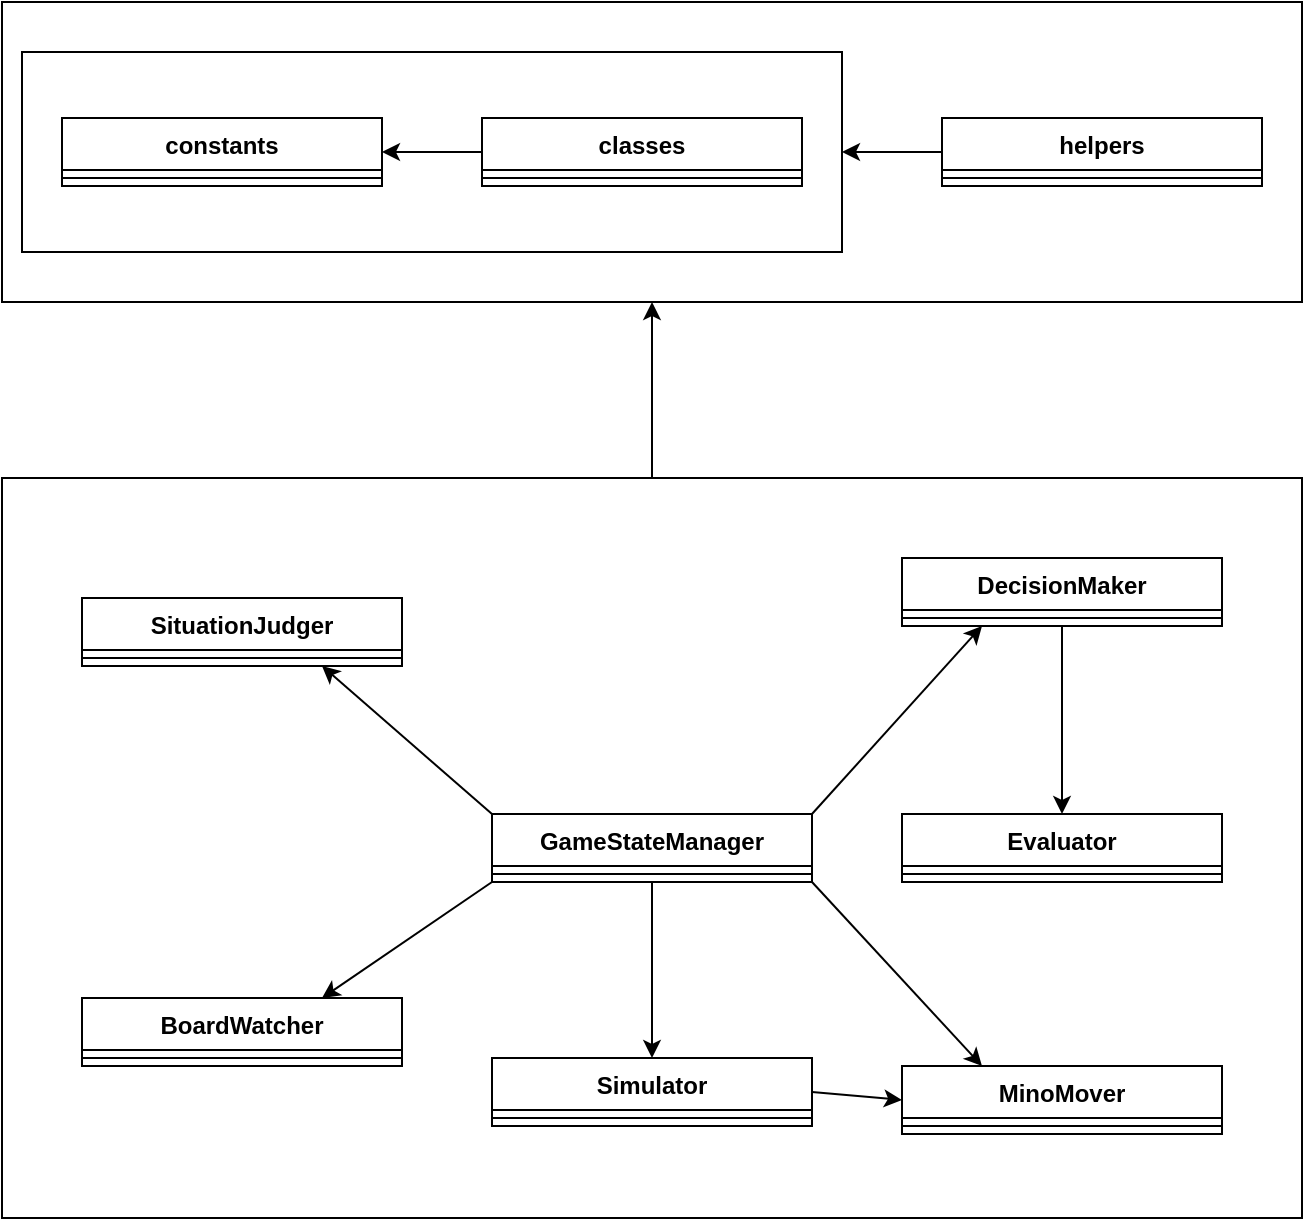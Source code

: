 <mxfile>
    <diagram id="yEpG8pRHY3YEy-1Q46Di" name="Page-1">
        <mxGraphModel dx="390" dy="792" grid="1" gridSize="10" guides="1" tooltips="1" connect="1" arrows="1" fold="1" page="1" pageScale="1" pageWidth="827" pageHeight="1169" math="0" shadow="0">
            <root>
                <mxCell id="0"/>
                <mxCell id="1" parent="0"/>
                <mxCell id="vJlJA39UJEjqToiO2ea8-16" value="" style="rounded=0;whiteSpace=wrap;html=1;" parent="1" vertex="1">
                    <mxGeometry x="30" y="242" width="650" height="150" as="geometry"/>
                </mxCell>
                <mxCell id="vJlJA39UJEjqToiO2ea8-11" value="" style="rounded=0;whiteSpace=wrap;html=1;" parent="1" vertex="1">
                    <mxGeometry x="40" y="267" width="410" height="100" as="geometry"/>
                </mxCell>
                <mxCell id="vJlJA39UJEjqToiO2ea8-7" style="edgeStyle=orthogonalEdgeStyle;rounded=0;orthogonalLoop=1;jettySize=auto;html=1;" parent="1" source="vJlJA39UJEjqToiO2ea8-1" target="vJlJA39UJEjqToiO2ea8-5" edge="1">
                    <mxGeometry relative="1" as="geometry"/>
                </mxCell>
                <mxCell id="vJlJA39UJEjqToiO2ea8-1" value="classes" style="swimlane;fontStyle=1;align=center;verticalAlign=top;childLayout=stackLayout;horizontal=1;startSize=26;horizontalStack=0;resizeParent=1;resizeParentMax=0;resizeLast=0;collapsible=1;marginBottom=0;" parent="1" vertex="1">
                    <mxGeometry x="270" y="300" width="160" height="34" as="geometry"/>
                </mxCell>
                <mxCell id="vJlJA39UJEjqToiO2ea8-3" value="" style="line;strokeWidth=1;fillColor=none;align=left;verticalAlign=middle;spacingTop=-1;spacingLeft=3;spacingRight=3;rotatable=0;labelPosition=right;points=[];portConstraint=eastwest;" parent="vJlJA39UJEjqToiO2ea8-1" vertex="1">
                    <mxGeometry y="26" width="160" height="8" as="geometry"/>
                </mxCell>
                <mxCell id="vJlJA39UJEjqToiO2ea8-5" value="constants" style="swimlane;fontStyle=1;align=center;verticalAlign=top;childLayout=stackLayout;horizontal=1;startSize=26;horizontalStack=0;resizeParent=1;resizeParentMax=0;resizeLast=0;collapsible=1;marginBottom=0;" parent="1" vertex="1">
                    <mxGeometry x="60" y="300" width="160" height="34" as="geometry"/>
                </mxCell>
                <mxCell id="vJlJA39UJEjqToiO2ea8-6" value="" style="line;strokeWidth=1;fillColor=none;align=left;verticalAlign=middle;spacingTop=-1;spacingLeft=3;spacingRight=3;rotatable=0;labelPosition=right;points=[];portConstraint=eastwest;" parent="vJlJA39UJEjqToiO2ea8-5" vertex="1">
                    <mxGeometry y="26" width="160" height="8" as="geometry"/>
                </mxCell>
                <mxCell id="vJlJA39UJEjqToiO2ea8-15" style="edgeStyle=orthogonalEdgeStyle;rounded=0;orthogonalLoop=1;jettySize=auto;html=1;entryX=1;entryY=0.5;entryDx=0;entryDy=0;" parent="1" source="vJlJA39UJEjqToiO2ea8-13" target="vJlJA39UJEjqToiO2ea8-11" edge="1">
                    <mxGeometry relative="1" as="geometry"/>
                </mxCell>
                <mxCell id="vJlJA39UJEjqToiO2ea8-13" value="helpers" style="swimlane;fontStyle=1;align=center;verticalAlign=top;childLayout=stackLayout;horizontal=1;startSize=26;horizontalStack=0;resizeParent=1;resizeParentMax=0;resizeLast=0;collapsible=1;marginBottom=0;" parent="1" vertex="1">
                    <mxGeometry x="500" y="300" width="160" height="34" as="geometry"/>
                </mxCell>
                <mxCell id="vJlJA39UJEjqToiO2ea8-14" value="" style="line;strokeWidth=1;fillColor=none;align=left;verticalAlign=middle;spacingTop=-1;spacingLeft=3;spacingRight=3;rotatable=0;labelPosition=right;points=[];portConstraint=eastwest;" parent="vJlJA39UJEjqToiO2ea8-13" vertex="1">
                    <mxGeometry y="26" width="160" height="8" as="geometry"/>
                </mxCell>
                <mxCell id="vJlJA39UJEjqToiO2ea8-21" style="edgeStyle=orthogonalEdgeStyle;rounded=0;orthogonalLoop=1;jettySize=auto;html=1;entryX=0.5;entryY=1;entryDx=0;entryDy=0;" parent="1" source="vJlJA39UJEjqToiO2ea8-19" target="vJlJA39UJEjqToiO2ea8-16" edge="1">
                    <mxGeometry relative="1" as="geometry"/>
                </mxCell>
                <mxCell id="vJlJA39UJEjqToiO2ea8-19" value="" style="rounded=0;whiteSpace=wrap;html=1;" parent="1" vertex="1">
                    <mxGeometry x="30" y="480" width="650" height="370" as="geometry"/>
                </mxCell>
                <mxCell id="vJlJA39UJEjqToiO2ea8-34" style="edgeStyle=none;rounded=0;orthogonalLoop=1;jettySize=auto;html=1;exitX=0;exitY=1;exitDx=0;exitDy=0;entryX=0.75;entryY=0;entryDx=0;entryDy=0;" parent="1" source="vJlJA39UJEjqToiO2ea8-22" target="vJlJA39UJEjqToiO2ea8-27" edge="1">
                    <mxGeometry relative="1" as="geometry"/>
                </mxCell>
                <mxCell id="vJlJA39UJEjqToiO2ea8-35" style="edgeStyle=none;rounded=0;orthogonalLoop=1;jettySize=auto;html=1;exitX=0;exitY=0;exitDx=0;exitDy=0;entryX=0.75;entryY=1;entryDx=0;entryDy=0;" parent="1" source="vJlJA39UJEjqToiO2ea8-22" target="vJlJA39UJEjqToiO2ea8-24" edge="1">
                    <mxGeometry relative="1" as="geometry"/>
                </mxCell>
                <mxCell id="vJlJA39UJEjqToiO2ea8-36" style="edgeStyle=none;rounded=0;orthogonalLoop=1;jettySize=auto;html=1;exitX=1;exitY=0;exitDx=0;exitDy=0;entryX=0.25;entryY=1;entryDx=0;entryDy=0;" parent="1" source="vJlJA39UJEjqToiO2ea8-22" target="vJlJA39UJEjqToiO2ea8-29" edge="1">
                    <mxGeometry relative="1" as="geometry"/>
                </mxCell>
                <mxCell id="vJlJA39UJEjqToiO2ea8-37" style="edgeStyle=none;rounded=0;orthogonalLoop=1;jettySize=auto;html=1;exitX=1;exitY=1;exitDx=0;exitDy=0;entryX=0.25;entryY=0;entryDx=0;entryDy=0;" parent="1" source="vJlJA39UJEjqToiO2ea8-22" target="vJlJA39UJEjqToiO2ea8-31" edge="1">
                    <mxGeometry relative="1" as="geometry"/>
                </mxCell>
                <mxCell id="8" style="edgeStyle=none;html=1;exitX=0.5;exitY=1;exitDx=0;exitDy=0;entryX=0.5;entryY=0;entryDx=0;entryDy=0;" parent="1" source="vJlJA39UJEjqToiO2ea8-22" target="5" edge="1">
                    <mxGeometry relative="1" as="geometry"/>
                </mxCell>
                <mxCell id="vJlJA39UJEjqToiO2ea8-22" value="GameStateManager" style="swimlane;fontStyle=1;align=center;verticalAlign=top;childLayout=stackLayout;horizontal=1;startSize=26;horizontalStack=0;resizeParent=1;resizeParentMax=0;resizeLast=0;collapsible=1;marginBottom=0;" parent="1" vertex="1">
                    <mxGeometry x="275" y="648" width="160" height="34" as="geometry"/>
                </mxCell>
                <mxCell id="vJlJA39UJEjqToiO2ea8-23" value="" style="line;strokeWidth=1;fillColor=none;align=left;verticalAlign=middle;spacingTop=-1;spacingLeft=3;spacingRight=3;rotatable=0;labelPosition=right;points=[];portConstraint=eastwest;" parent="vJlJA39UJEjqToiO2ea8-22" vertex="1">
                    <mxGeometry y="26" width="160" height="8" as="geometry"/>
                </mxCell>
                <mxCell id="vJlJA39UJEjqToiO2ea8-24" value="SituationJudger" style="swimlane;fontStyle=1;align=center;verticalAlign=top;childLayout=stackLayout;horizontal=1;startSize=26;horizontalStack=0;resizeParent=1;resizeParentMax=0;resizeLast=0;collapsible=1;marginBottom=0;" parent="1" vertex="1">
                    <mxGeometry x="70" y="540" width="160" height="34" as="geometry"/>
                </mxCell>
                <mxCell id="vJlJA39UJEjqToiO2ea8-25" value="" style="line;strokeWidth=1;fillColor=none;align=left;verticalAlign=middle;spacingTop=-1;spacingLeft=3;spacingRight=3;rotatable=0;labelPosition=right;points=[];portConstraint=eastwest;" parent="vJlJA39UJEjqToiO2ea8-24" vertex="1">
                    <mxGeometry y="26" width="160" height="8" as="geometry"/>
                </mxCell>
                <mxCell id="vJlJA39UJEjqToiO2ea8-27" value="BoardWatcher" style="swimlane;fontStyle=1;align=center;verticalAlign=top;childLayout=stackLayout;horizontal=1;startSize=26;horizontalStack=0;resizeParent=1;resizeParentMax=0;resizeLast=0;collapsible=1;marginBottom=0;" parent="1" vertex="1">
                    <mxGeometry x="70" y="740" width="160" height="34" as="geometry"/>
                </mxCell>
                <mxCell id="vJlJA39UJEjqToiO2ea8-28" value="" style="line;strokeWidth=1;fillColor=none;align=left;verticalAlign=middle;spacingTop=-1;spacingLeft=3;spacingRight=3;rotatable=0;labelPosition=right;points=[];portConstraint=eastwest;" parent="vJlJA39UJEjqToiO2ea8-27" vertex="1">
                    <mxGeometry y="26" width="160" height="8" as="geometry"/>
                </mxCell>
                <mxCell id="4" style="edgeStyle=none;html=1;exitX=0.5;exitY=1;exitDx=0;exitDy=0;entryX=0.5;entryY=0;entryDx=0;entryDy=0;" parent="1" source="vJlJA39UJEjqToiO2ea8-29" target="2" edge="1">
                    <mxGeometry relative="1" as="geometry"/>
                </mxCell>
                <mxCell id="vJlJA39UJEjqToiO2ea8-29" value="DecisionMaker" style="swimlane;fontStyle=1;align=center;verticalAlign=top;childLayout=stackLayout;horizontal=1;startSize=26;horizontalStack=0;resizeParent=1;resizeParentMax=0;resizeLast=0;collapsible=1;marginBottom=0;" parent="1" vertex="1">
                    <mxGeometry x="480" y="520" width="160" height="34" as="geometry"/>
                </mxCell>
                <mxCell id="vJlJA39UJEjqToiO2ea8-30" value="" style="line;strokeWidth=1;fillColor=none;align=left;verticalAlign=middle;spacingTop=-1;spacingLeft=3;spacingRight=3;rotatable=0;labelPosition=right;points=[];portConstraint=eastwest;" parent="vJlJA39UJEjqToiO2ea8-29" vertex="1">
                    <mxGeometry y="26" width="160" height="8" as="geometry"/>
                </mxCell>
                <mxCell id="vJlJA39UJEjqToiO2ea8-31" value="MinoMover" style="swimlane;fontStyle=1;align=center;verticalAlign=top;childLayout=stackLayout;horizontal=1;startSize=26;horizontalStack=0;resizeParent=1;resizeParentMax=0;resizeLast=0;collapsible=1;marginBottom=0;" parent="1" vertex="1">
                    <mxGeometry x="480" y="774" width="160" height="34" as="geometry"/>
                </mxCell>
                <mxCell id="vJlJA39UJEjqToiO2ea8-32" value="" style="line;strokeWidth=1;fillColor=none;align=left;verticalAlign=middle;spacingTop=-1;spacingLeft=3;spacingRight=3;rotatable=0;labelPosition=right;points=[];portConstraint=eastwest;" parent="vJlJA39UJEjqToiO2ea8-31" vertex="1">
                    <mxGeometry y="26" width="160" height="8" as="geometry"/>
                </mxCell>
                <mxCell id="2" value="Evaluator&#10;" style="swimlane;fontStyle=1;align=center;verticalAlign=top;childLayout=stackLayout;horizontal=1;startSize=26;horizontalStack=0;resizeParent=1;resizeParentMax=0;resizeLast=0;collapsible=1;marginBottom=0;" parent="1" vertex="1">
                    <mxGeometry x="480" y="648" width="160" height="34" as="geometry"/>
                </mxCell>
                <mxCell id="3" value="" style="line;strokeWidth=1;fillColor=none;align=left;verticalAlign=middle;spacingTop=-1;spacingLeft=3;spacingRight=3;rotatable=0;labelPosition=right;points=[];portConstraint=eastwest;" parent="2" vertex="1">
                    <mxGeometry y="26" width="160" height="8" as="geometry"/>
                </mxCell>
                <mxCell id="10" style="edgeStyle=none;html=1;exitX=1;exitY=0.5;exitDx=0;exitDy=0;entryX=0;entryY=0.5;entryDx=0;entryDy=0;" edge="1" parent="1" source="5" target="vJlJA39UJEjqToiO2ea8-31">
                    <mxGeometry relative="1" as="geometry"/>
                </mxCell>
                <mxCell id="5" value="Simulator" style="swimlane;fontStyle=1;align=center;verticalAlign=top;childLayout=stackLayout;horizontal=1;startSize=26;horizontalStack=0;resizeParent=1;resizeParentMax=0;resizeLast=0;collapsible=1;marginBottom=0;" parent="1" vertex="1">
                    <mxGeometry x="275" y="770" width="160" height="34" as="geometry"/>
                </mxCell>
                <mxCell id="6" value="" style="line;strokeWidth=1;fillColor=none;align=left;verticalAlign=middle;spacingTop=-1;spacingLeft=3;spacingRight=3;rotatable=0;labelPosition=right;points=[];portConstraint=eastwest;" parent="5" vertex="1">
                    <mxGeometry y="26" width="160" height="8" as="geometry"/>
                </mxCell>
            </root>
        </mxGraphModel>
    </diagram>
</mxfile>